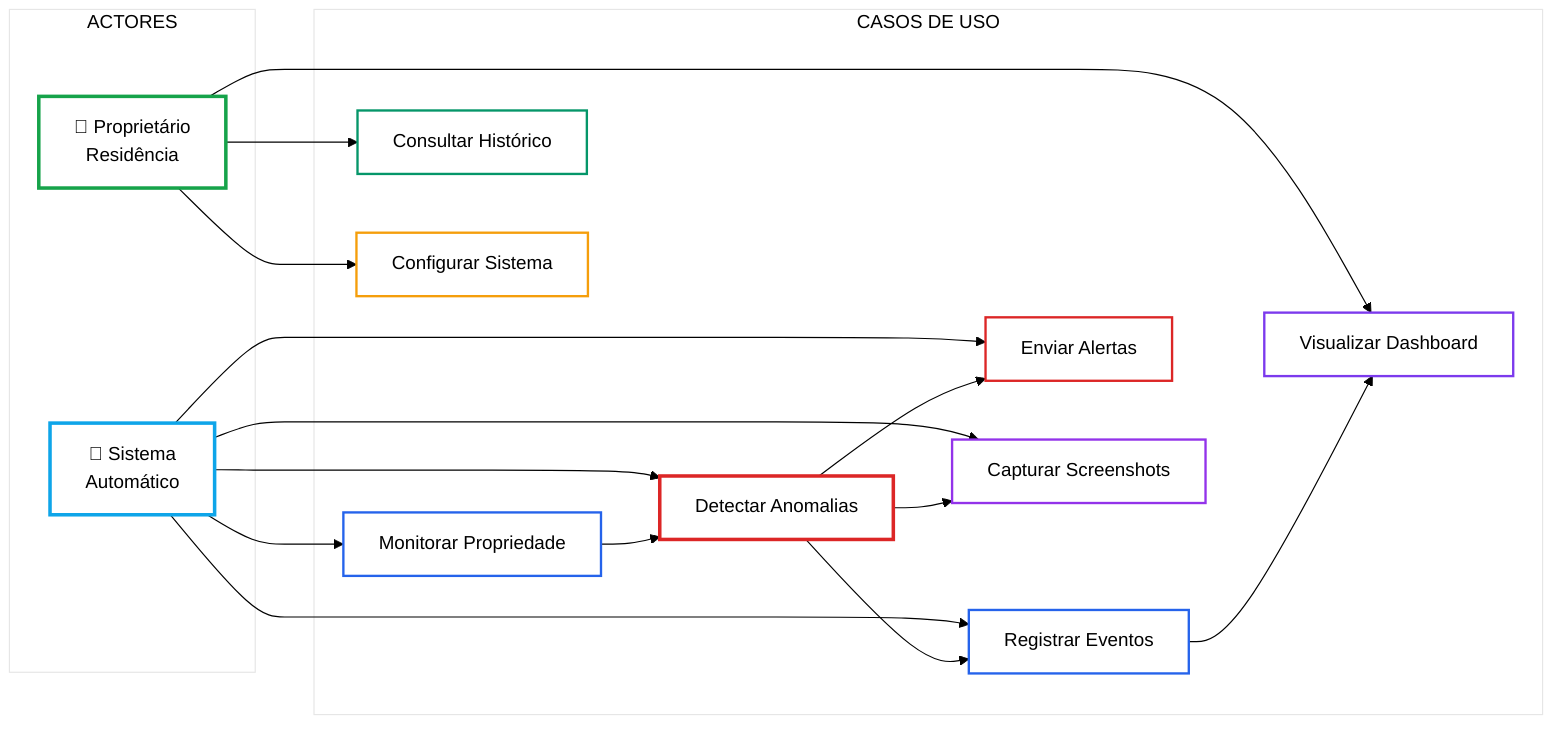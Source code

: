 %%{init: {'theme':'base', 'themeVariables': {'background': '#ffffff', 'primaryColor': '#ffffff', 'primaryTextColor': '#000000'}}}%%

graph LR
    subgraph "ACTORES"
        U1[👤 Proprietário<br/>Residência]
        U2[🤖 Sistema<br/>Automático]
    end
    
    subgraph "CASOS DE USO"
        UC1[Monitorar Propriedade]
        UC2[Detectar Anomalias]
        UC3[Visualizar Dashboard]
        UC4[Consultar Histórico]
        UC5[Configurar Sistema]
        UC6[Registrar Eventos]
        UC7[Enviar Alertas]
        UC8[Capturar Screenshots]
    end
    
    %% Relacionamentos Proprietário
    U1 --> UC3
    U1 --> UC4
    U1 --> UC5
    
    %% Relacionamentos Sistema
    U2 --> UC1
    U2 --> UC2
    U2 --> UC6
    U2 --> UC7
    U2 --> UC8
    
    %% Dependências
    UC1 --> UC2
    UC2 --> UC6
    UC2 --> UC7
    UC2 --> UC8
    UC6 --> UC3
    
    style U1 fill:#ffffff,stroke:#16a34a,stroke-width:3px,color:#000000
    style U2 fill:#ffffff,stroke:#0ea5e9,stroke-width:3px,color:#000000
    style UC1 fill:#ffffff,stroke:#2563eb,stroke-width:2px,color:#000000
    style UC2 fill:#ffffff,stroke:#dc2626,stroke-width:3px,color:#000000
    style UC3 fill:#ffffff,stroke:#7c3aed,stroke-width:2px,color:#000000
    style UC4 fill:#ffffff,stroke:#059669,stroke-width:2px,color:#000000
    style UC5 fill:#ffffff,stroke:#f59e0b,stroke-width:2px,color:#000000
    style UC6 fill:#ffffff,stroke:#2563eb,stroke-width:2px,color:#000000
    style UC7 fill:#ffffff,stroke:#dc2626,stroke-width:2px,color:#000000
    style UC8 fill:#ffffff,stroke:#9333ea,stroke-width:2px,color:#000000